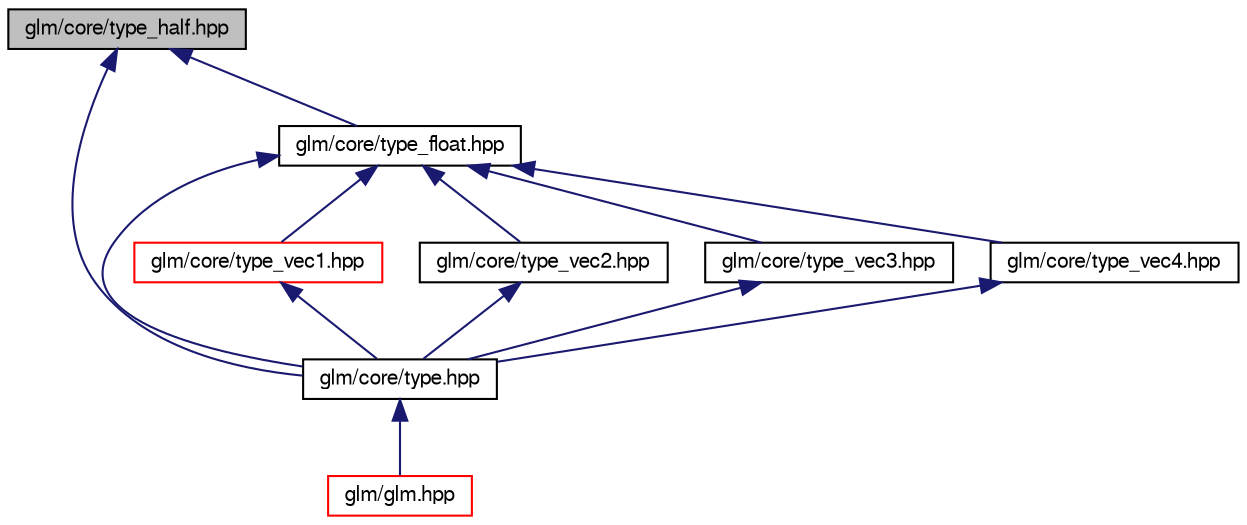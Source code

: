 digraph "glm/core/type_half.hpp"
{
  edge [fontname="FreeSans",fontsize="10",labelfontname="FreeSans",labelfontsize="10"];
  node [fontname="FreeSans",fontsize="10",shape=record];
  Node1 [label="glm/core/type_half.hpp",height=0.2,width=0.4,color="black", fillcolor="grey75", style="filled" fontcolor="black"];
  Node1 -> Node2 [dir="back",color="midnightblue",fontsize="10",style="solid",fontname="FreeSans"];
  Node2 [label="glm/core/type.hpp",height=0.2,width=0.4,color="black", fillcolor="white", style="filled",URL="$da/d72/type_8hpp.html"];
  Node2 -> Node3 [dir="back",color="midnightblue",fontsize="10",style="solid",fontname="FreeSans"];
  Node3 [label="glm/glm.hpp",height=0.2,width=0.4,color="red", fillcolor="white", style="filled",URL="$da/d21/glm_8hpp.html"];
  Node1 -> Node4 [dir="back",color="midnightblue",fontsize="10",style="solid",fontname="FreeSans"];
  Node4 [label="glm/core/type_float.hpp",height=0.2,width=0.4,color="black", fillcolor="white", style="filled",URL="$d9/d16/type__float_8hpp.html"];
  Node4 -> Node2 [dir="back",color="midnightblue",fontsize="10",style="solid",fontname="FreeSans"];
  Node4 -> Node5 [dir="back",color="midnightblue",fontsize="10",style="solid",fontname="FreeSans"];
  Node5 [label="glm/core/type_vec1.hpp",height=0.2,width=0.4,color="red", fillcolor="white", style="filled",URL="$df/d0f/type__vec1_8hpp.html"];
  Node5 -> Node2 [dir="back",color="midnightblue",fontsize="10",style="solid",fontname="FreeSans"];
  Node4 -> Node6 [dir="back",color="midnightblue",fontsize="10",style="solid",fontname="FreeSans"];
  Node6 [label="glm/core/type_vec2.hpp",height=0.2,width=0.4,color="black", fillcolor="white", style="filled",URL="$d0/dce/type__vec2_8hpp.html"];
  Node6 -> Node2 [dir="back",color="midnightblue",fontsize="10",style="solid",fontname="FreeSans"];
  Node4 -> Node7 [dir="back",color="midnightblue",fontsize="10",style="solid",fontname="FreeSans"];
  Node7 [label="glm/core/type_vec3.hpp",height=0.2,width=0.4,color="black", fillcolor="white", style="filled",URL="$d5/dfc/type__vec3_8hpp.html"];
  Node7 -> Node2 [dir="back",color="midnightblue",fontsize="10",style="solid",fontname="FreeSans"];
  Node4 -> Node8 [dir="back",color="midnightblue",fontsize="10",style="solid",fontname="FreeSans"];
  Node8 [label="glm/core/type_vec4.hpp",height=0.2,width=0.4,color="black", fillcolor="white", style="filled",URL="$d4/d79/type__vec4_8hpp.html"];
  Node8 -> Node2 [dir="back",color="midnightblue",fontsize="10",style="solid",fontname="FreeSans"];
}
